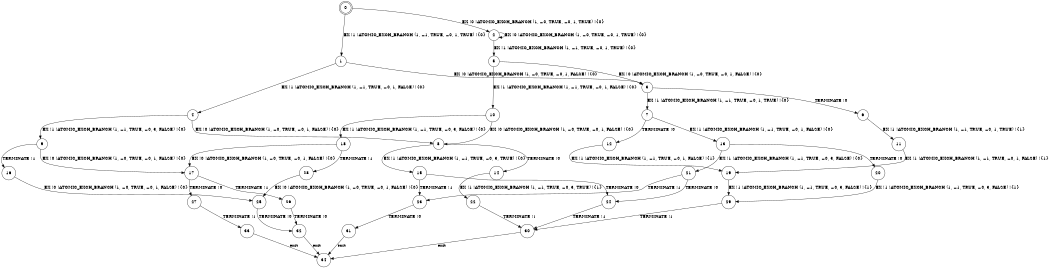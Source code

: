 digraph BCG {
size = "7, 10.5";
center = TRUE;
node [shape = circle];
0 [peripheries = 2];
0 -> 1 [label = "EX !1 !ATOMIC_EXCH_BRANCH (1, +1, TRUE, +0, 1, TRUE) !{0}"];
0 -> 2 [label = "EX !0 !ATOMIC_EXCH_BRANCH (1, +0, TRUE, +0, 1, TRUE) !{0}"];
1 -> 3 [label = "EX !0 !ATOMIC_EXCH_BRANCH (1, +0, TRUE, +0, 1, FALSE) !{0}"];
1 -> 4 [label = "EX !1 !ATOMIC_EXCH_BRANCH (1, +1, TRUE, +0, 1, FALSE) !{0}"];
2 -> 5 [label = "EX !1 !ATOMIC_EXCH_BRANCH (1, +1, TRUE, +0, 1, TRUE) !{0}"];
2 -> 2 [label = "EX !0 !ATOMIC_EXCH_BRANCH (1, +0, TRUE, +0, 1, TRUE) !{0}"];
3 -> 6 [label = "TERMINATE !0"];
3 -> 7 [label = "EX !1 !ATOMIC_EXCH_BRANCH (1, +1, TRUE, +0, 1, TRUE) !{0}"];
4 -> 8 [label = "EX !0 !ATOMIC_EXCH_BRANCH (1, +0, TRUE, +0, 1, FALSE) !{0}"];
4 -> 9 [label = "EX !1 !ATOMIC_EXCH_BRANCH (1, +1, TRUE, +0, 3, FALSE) !{0}"];
5 -> 10 [label = "EX !1 !ATOMIC_EXCH_BRANCH (1, +1, TRUE, +0, 1, FALSE) !{0}"];
5 -> 3 [label = "EX !0 !ATOMIC_EXCH_BRANCH (1, +0, TRUE, +0, 1, FALSE) !{0}"];
6 -> 11 [label = "EX !1 !ATOMIC_EXCH_BRANCH (1, +1, TRUE, +0, 1, TRUE) !{1}"];
7 -> 12 [label = "TERMINATE !0"];
7 -> 13 [label = "EX !1 !ATOMIC_EXCH_BRANCH (1, +1, TRUE, +0, 1, FALSE) !{0}"];
8 -> 14 [label = "TERMINATE !0"];
8 -> 15 [label = "EX !1 !ATOMIC_EXCH_BRANCH (1, +1, TRUE, +0, 3, TRUE) !{0}"];
9 -> 16 [label = "TERMINATE !1"];
9 -> 17 [label = "EX !0 !ATOMIC_EXCH_BRANCH (1, +0, TRUE, +0, 1, FALSE) !{0}"];
10 -> 18 [label = "EX !1 !ATOMIC_EXCH_BRANCH (1, +1, TRUE, +0, 3, FALSE) !{0}"];
10 -> 8 [label = "EX !0 !ATOMIC_EXCH_BRANCH (1, +0, TRUE, +0, 1, FALSE) !{0}"];
11 -> 19 [label = "EX !1 !ATOMIC_EXCH_BRANCH (1, +1, TRUE, +0, 1, FALSE) !{1}"];
12 -> 19 [label = "EX !1 !ATOMIC_EXCH_BRANCH (1, +1, TRUE, +0, 1, FALSE) !{1}"];
13 -> 20 [label = "TERMINATE !0"];
13 -> 21 [label = "EX !1 !ATOMIC_EXCH_BRANCH (1, +1, TRUE, +0, 3, FALSE) !{0}"];
14 -> 22 [label = "EX !1 !ATOMIC_EXCH_BRANCH (1, +1, TRUE, +0, 3, TRUE) !{1}"];
15 -> 23 [label = "TERMINATE !1"];
15 -> 24 [label = "TERMINATE !0"];
16 -> 25 [label = "EX !0 !ATOMIC_EXCH_BRANCH (1, +0, TRUE, +0, 1, FALSE) !{0}"];
17 -> 26 [label = "TERMINATE !1"];
17 -> 27 [label = "TERMINATE !0"];
18 -> 28 [label = "TERMINATE !1"];
18 -> 17 [label = "EX !0 !ATOMIC_EXCH_BRANCH (1, +0, TRUE, +0, 1, FALSE) !{0}"];
19 -> 29 [label = "EX !1 !ATOMIC_EXCH_BRANCH (1, +1, TRUE, +0, 3, FALSE) !{1}"];
20 -> 29 [label = "EX !1 !ATOMIC_EXCH_BRANCH (1, +1, TRUE, +0, 3, FALSE) !{1}"];
21 -> 23 [label = "TERMINATE !1"];
21 -> 24 [label = "TERMINATE !0"];
22 -> 30 [label = "TERMINATE !1"];
23 -> 31 [label = "TERMINATE !0"];
24 -> 30 [label = "TERMINATE !1"];
25 -> 32 [label = "TERMINATE !0"];
26 -> 32 [label = "TERMINATE !0"];
27 -> 33 [label = "TERMINATE !1"];
28 -> 25 [label = "EX !0 !ATOMIC_EXCH_BRANCH (1, +0, TRUE, +0, 1, FALSE) !{0}"];
29 -> 30 [label = "TERMINATE !1"];
30 -> 34 [label = "exit"];
31 -> 34 [label = "exit"];
32 -> 34 [label = "exit"];
33 -> 34 [label = "exit"];
}
